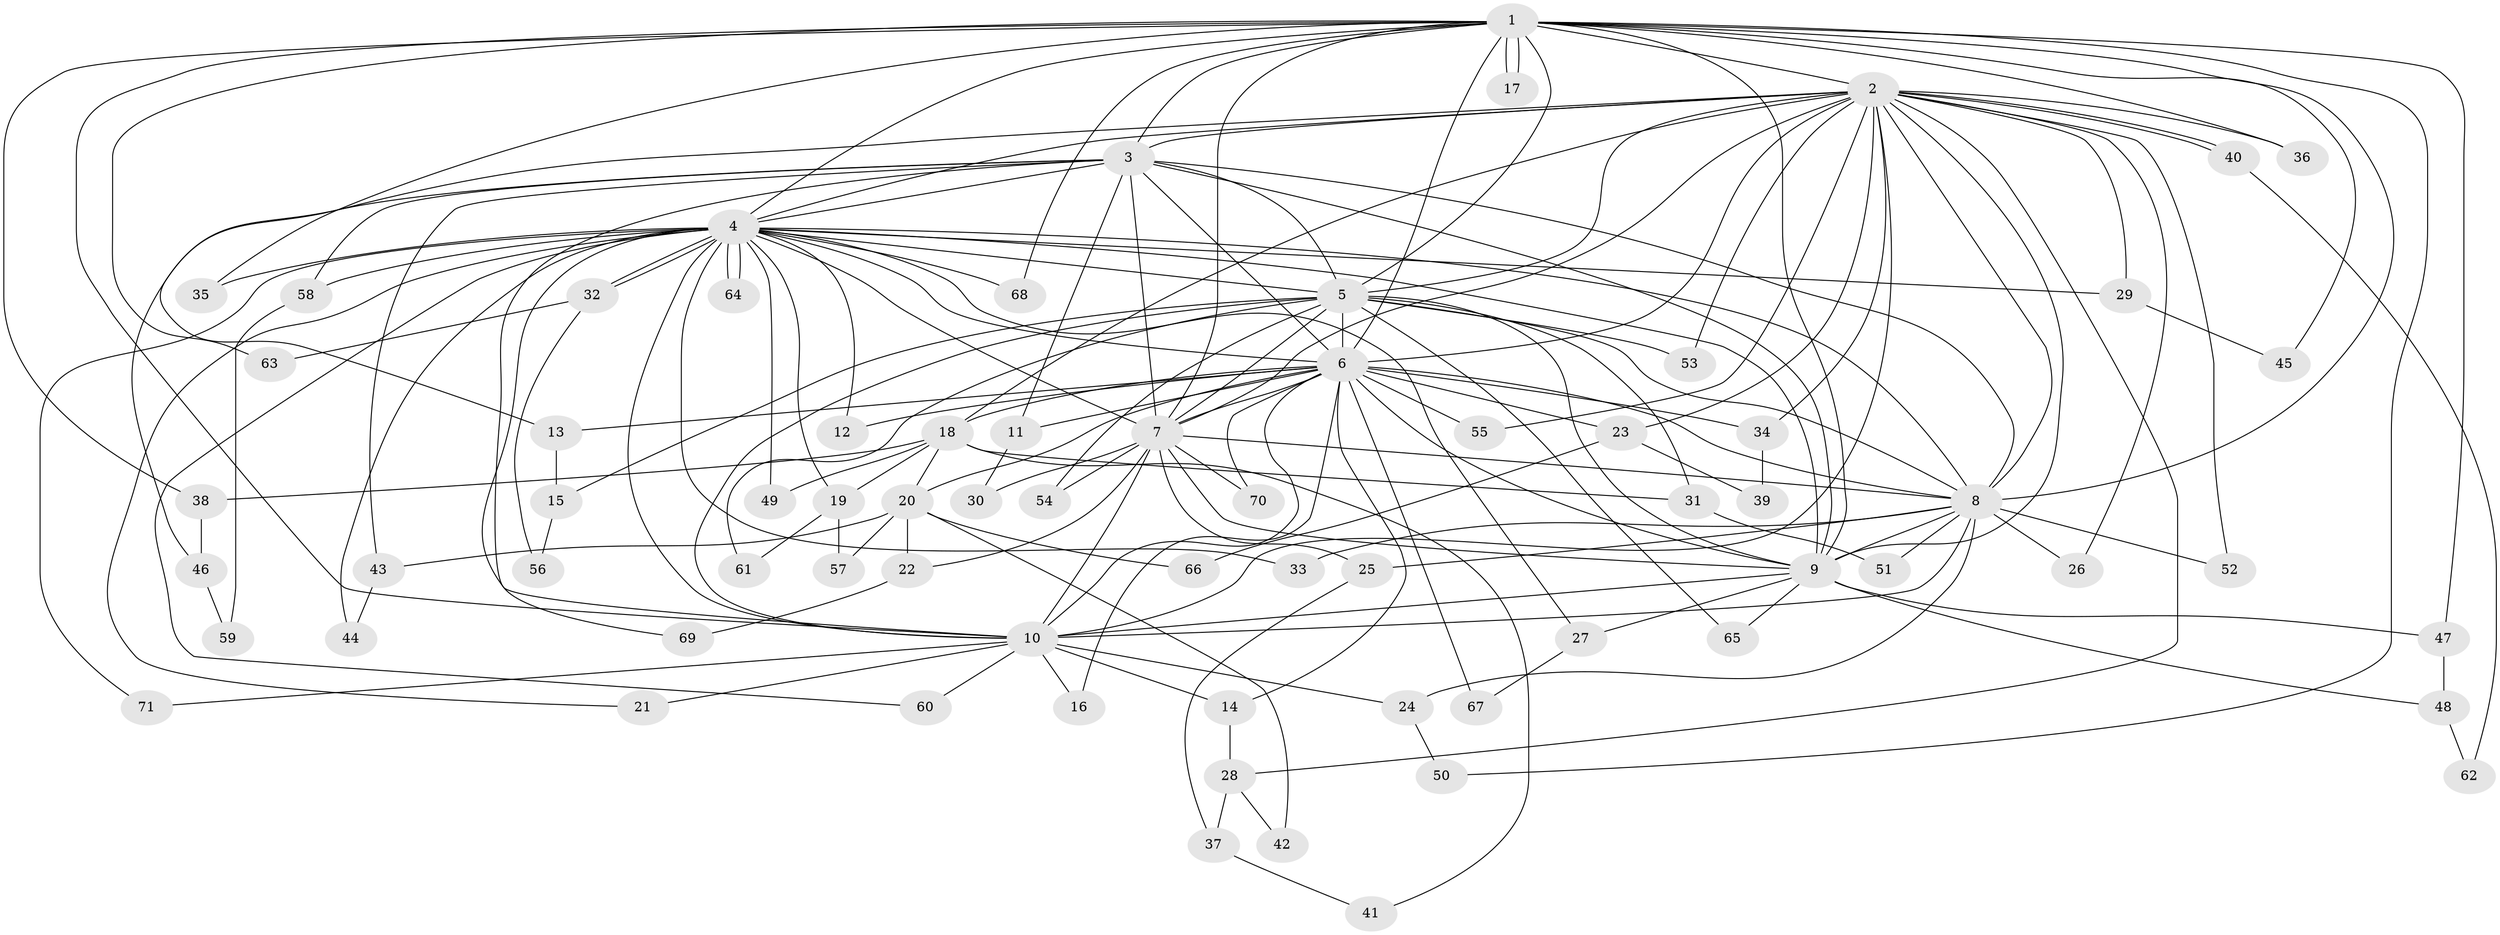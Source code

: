 // coarse degree distribution, {12: 0.06, 19: 0.02, 23: 0.02, 3: 0.36, 2: 0.32, 15: 0.02, 4: 0.04, 5: 0.02, 16: 0.02, 1: 0.04, 7: 0.02, 8: 0.02, 18: 0.02, 11: 0.02}
// Generated by graph-tools (version 1.1) at 2025/36/03/04/25 23:36:15]
// undirected, 71 vertices, 167 edges
graph export_dot {
  node [color=gray90,style=filled];
  1;
  2;
  3;
  4;
  5;
  6;
  7;
  8;
  9;
  10;
  11;
  12;
  13;
  14;
  15;
  16;
  17;
  18;
  19;
  20;
  21;
  22;
  23;
  24;
  25;
  26;
  27;
  28;
  29;
  30;
  31;
  32;
  33;
  34;
  35;
  36;
  37;
  38;
  39;
  40;
  41;
  42;
  43;
  44;
  45;
  46;
  47;
  48;
  49;
  50;
  51;
  52;
  53;
  54;
  55;
  56;
  57;
  58;
  59;
  60;
  61;
  62;
  63;
  64;
  65;
  66;
  67;
  68;
  69;
  70;
  71;
  1 -- 2;
  1 -- 3;
  1 -- 4;
  1 -- 5;
  1 -- 6;
  1 -- 7;
  1 -- 8;
  1 -- 9;
  1 -- 10;
  1 -- 17;
  1 -- 17;
  1 -- 35;
  1 -- 36;
  1 -- 38;
  1 -- 45;
  1 -- 47;
  1 -- 50;
  1 -- 63;
  1 -- 68;
  2 -- 3;
  2 -- 4;
  2 -- 5;
  2 -- 6;
  2 -- 7;
  2 -- 8;
  2 -- 9;
  2 -- 10;
  2 -- 13;
  2 -- 18;
  2 -- 23;
  2 -- 26;
  2 -- 28;
  2 -- 29;
  2 -- 34;
  2 -- 36;
  2 -- 40;
  2 -- 40;
  2 -- 52;
  2 -- 53;
  2 -- 55;
  3 -- 4;
  3 -- 5;
  3 -- 6;
  3 -- 7;
  3 -- 8;
  3 -- 9;
  3 -- 10;
  3 -- 11;
  3 -- 43;
  3 -- 46;
  3 -- 58;
  4 -- 5;
  4 -- 6;
  4 -- 7;
  4 -- 8;
  4 -- 9;
  4 -- 10;
  4 -- 12;
  4 -- 19;
  4 -- 21;
  4 -- 27;
  4 -- 29;
  4 -- 32;
  4 -- 32;
  4 -- 33;
  4 -- 35;
  4 -- 44;
  4 -- 49;
  4 -- 58;
  4 -- 60;
  4 -- 64;
  4 -- 64;
  4 -- 68;
  4 -- 69;
  4 -- 71;
  5 -- 6;
  5 -- 7;
  5 -- 8;
  5 -- 9;
  5 -- 10;
  5 -- 15;
  5 -- 31;
  5 -- 53;
  5 -- 54;
  5 -- 61;
  5 -- 65;
  6 -- 7;
  6 -- 8;
  6 -- 9;
  6 -- 10;
  6 -- 11;
  6 -- 12;
  6 -- 13;
  6 -- 14;
  6 -- 16;
  6 -- 18;
  6 -- 20;
  6 -- 23;
  6 -- 34;
  6 -- 55;
  6 -- 67;
  6 -- 70;
  7 -- 8;
  7 -- 9;
  7 -- 10;
  7 -- 22;
  7 -- 25;
  7 -- 30;
  7 -- 54;
  7 -- 70;
  8 -- 9;
  8 -- 10;
  8 -- 24;
  8 -- 25;
  8 -- 26;
  8 -- 33;
  8 -- 51;
  8 -- 52;
  9 -- 10;
  9 -- 27;
  9 -- 47;
  9 -- 48;
  9 -- 65;
  10 -- 14;
  10 -- 16;
  10 -- 21;
  10 -- 24;
  10 -- 60;
  10 -- 71;
  11 -- 30;
  13 -- 15;
  14 -- 28;
  15 -- 56;
  18 -- 19;
  18 -- 20;
  18 -- 31;
  18 -- 38;
  18 -- 41;
  18 -- 49;
  19 -- 57;
  19 -- 61;
  20 -- 22;
  20 -- 42;
  20 -- 43;
  20 -- 57;
  20 -- 66;
  22 -- 69;
  23 -- 39;
  23 -- 66;
  24 -- 50;
  25 -- 37;
  27 -- 67;
  28 -- 37;
  28 -- 42;
  29 -- 45;
  31 -- 51;
  32 -- 56;
  32 -- 63;
  34 -- 39;
  37 -- 41;
  38 -- 46;
  40 -- 62;
  43 -- 44;
  46 -- 59;
  47 -- 48;
  48 -- 62;
  58 -- 59;
}
